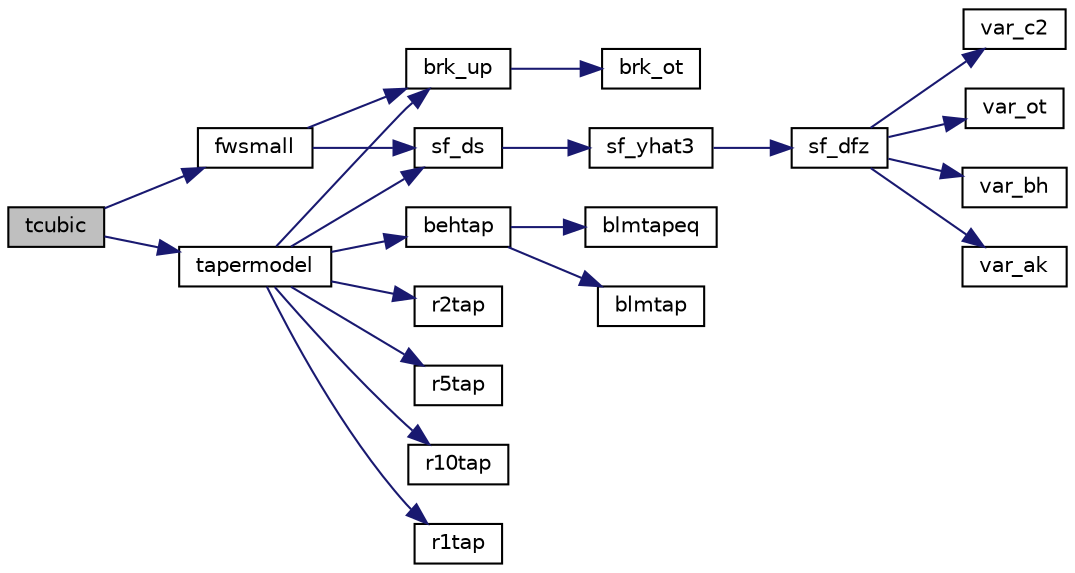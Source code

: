 digraph "tcubic"
{
  edge [fontname="Helvetica",fontsize="10",labelfontname="Helvetica",labelfontsize="10"];
  node [fontname="Helvetica",fontsize="10",shape=record];
  rankdir="LR";
  Node1 [label="tcubic",height=0.2,width=0.4,color="black", fillcolor="grey75", style="filled", fontcolor="black"];
  Node1 -> Node2 [color="midnightblue",fontsize="10",style="solid",fontname="Helvetica"];
  Node2 [label="fwsmall",height=0.2,width=0.4,color="black", fillcolor="white", style="filled",URL="$profile_8f.html#a55d9e343c4cebb0d1449160c9250c57f"];
  Node2 -> Node3 [color="midnightblue",fontsize="10",style="solid",fontname="Helvetica"];
  Node3 [label="sf_ds",height=0.2,width=0.4,color="black", fillcolor="white", style="filled",URL="$sf__ds_8f.html#ab15a84d2ab1fd1892187333c139bc484"];
  Node3 -> Node4 [color="midnightblue",fontsize="10",style="solid",fontname="Helvetica"];
  Node4 [label="sf_yhat3",height=0.2,width=0.4,color="black", fillcolor="white", style="filled",URL="$sf__yhat3_8f.html#acb2cae9ef8d6ac4e58c881cefffeda7c"];
  Node4 -> Node5 [color="midnightblue",fontsize="10",style="solid",fontname="Helvetica"];
  Node5 [label="sf_dfz",height=0.2,width=0.4,color="black", fillcolor="white", style="filled",URL="$sf__dfz_8f.html#a1a0ff8abb9bd965cf97def977377b716"];
  Node5 -> Node6 [color="midnightblue",fontsize="10",style="solid",fontname="Helvetica"];
  Node6 [label="var_c2",height=0.2,width=0.4,color="black", fillcolor="white", style="filled",URL="$f__ingy_8f.html#a1d19a7b7c0b50f7bcf8ff8861f3305fc"];
  Node5 -> Node7 [color="midnightblue",fontsize="10",style="solid",fontname="Helvetica"];
  Node7 [label="var_ot",height=0.2,width=0.4,color="black", fillcolor="white", style="filled",URL="$f__other_8f.html#a166ad81a1dbaff90fe0bf8aaa157465d"];
  Node5 -> Node8 [color="midnightblue",fontsize="10",style="solid",fontname="Helvetica"];
  Node8 [label="var_bh",height=0.2,width=0.4,color="black", fillcolor="white", style="filled",URL="$f__other_8f.html#a6c6ceeb04cc22f3b1d892c57da1028c8"];
  Node5 -> Node9 [color="midnightblue",fontsize="10",style="solid",fontname="Helvetica"];
  Node9 [label="var_ak",height=0.2,width=0.4,color="black", fillcolor="white", style="filled",URL="$f__alaska_8f.html#aa8c85e7c2ccc2aed918d36a29cd5f277"];
  Node2 -> Node10 [color="midnightblue",fontsize="10",style="solid",fontname="Helvetica"];
  Node10 [label="brk_up",height=0.2,width=0.4,color="black", fillcolor="white", style="filled",URL="$brk__up_8f.html#a17b40d3ded6a6b54f29f52cf25172594"];
  Node10 -> Node11 [color="midnightblue",fontsize="10",style="solid",fontname="Helvetica"];
  Node11 [label="brk_ot",height=0.2,width=0.4,color="black", fillcolor="white", style="filled",URL="$f__other_8f.html#af86a35d212dbae039beac98163cf8962"];
  Node1 -> Node12 [color="midnightblue",fontsize="10",style="solid",fontname="Helvetica"];
  Node12 [label="tapermodel",height=0.2,width=0.4,color="black", fillcolor="white", style="filled",URL="$profile_8f.html#af1b2c2300129054b59ff9ed7186774ad"];
  Node12 -> Node3 [color="midnightblue",fontsize="10",style="solid",fontname="Helvetica"];
  Node12 -> Node10 [color="midnightblue",fontsize="10",style="solid",fontname="Helvetica"];
  Node12 -> Node13 [color="midnightblue",fontsize="10",style="solid",fontname="Helvetica"];
  Node13 [label="r2tap",height=0.2,width=0.4,color="black", fillcolor="white", style="filled",URL="$r2tap_8f.html#a488582b3958a9493c13d3110905b9f51"];
  Node12 -> Node14 [color="midnightblue",fontsize="10",style="solid",fontname="Helvetica"];
  Node14 [label="r5tap",height=0.2,width=0.4,color="black", fillcolor="white", style="filled",URL="$r5tap_8f.html#ade5edb85785056537c935219859aaf45"];
  Node12 -> Node15 [color="midnightblue",fontsize="10",style="solid",fontname="Helvetica"];
  Node15 [label="r10tap",height=0.2,width=0.4,color="black", fillcolor="white", style="filled",URL="$r10tap_8f.html#a5f47de33ddae2b32a7b7586f48dfa659"];
  Node12 -> Node16 [color="midnightblue",fontsize="10",style="solid",fontname="Helvetica"];
  Node16 [label="r1tap",height=0.2,width=0.4,color="black", fillcolor="white", style="filled",URL="$r1tap_8f.html#a511ccea68a8ac4bfec492f2617348c32"];
  Node12 -> Node17 [color="midnightblue",fontsize="10",style="solid",fontname="Helvetica"];
  Node17 [label="behtap",height=0.2,width=0.4,color="black", fillcolor="white", style="filled",URL="$blmtap_8f.html#a53b80caf01001a2244020125e24bf23e"];
  Node17 -> Node18 [color="midnightblue",fontsize="10",style="solid",fontname="Helvetica"];
  Node18 [label="blmtapeq",height=0.2,width=0.4,color="black", fillcolor="white", style="filled",URL="$blmvol_8f.html#a1b101242c94e6c34f4e3a738a333ef89"];
  Node17 -> Node19 [color="midnightblue",fontsize="10",style="solid",fontname="Helvetica"];
  Node19 [label="blmtap",height=0.2,width=0.4,color="black", fillcolor="white", style="filled",URL="$blmtap_8f.html#a2c916458b82ec5f00ad1ce774cc64343"];
}
